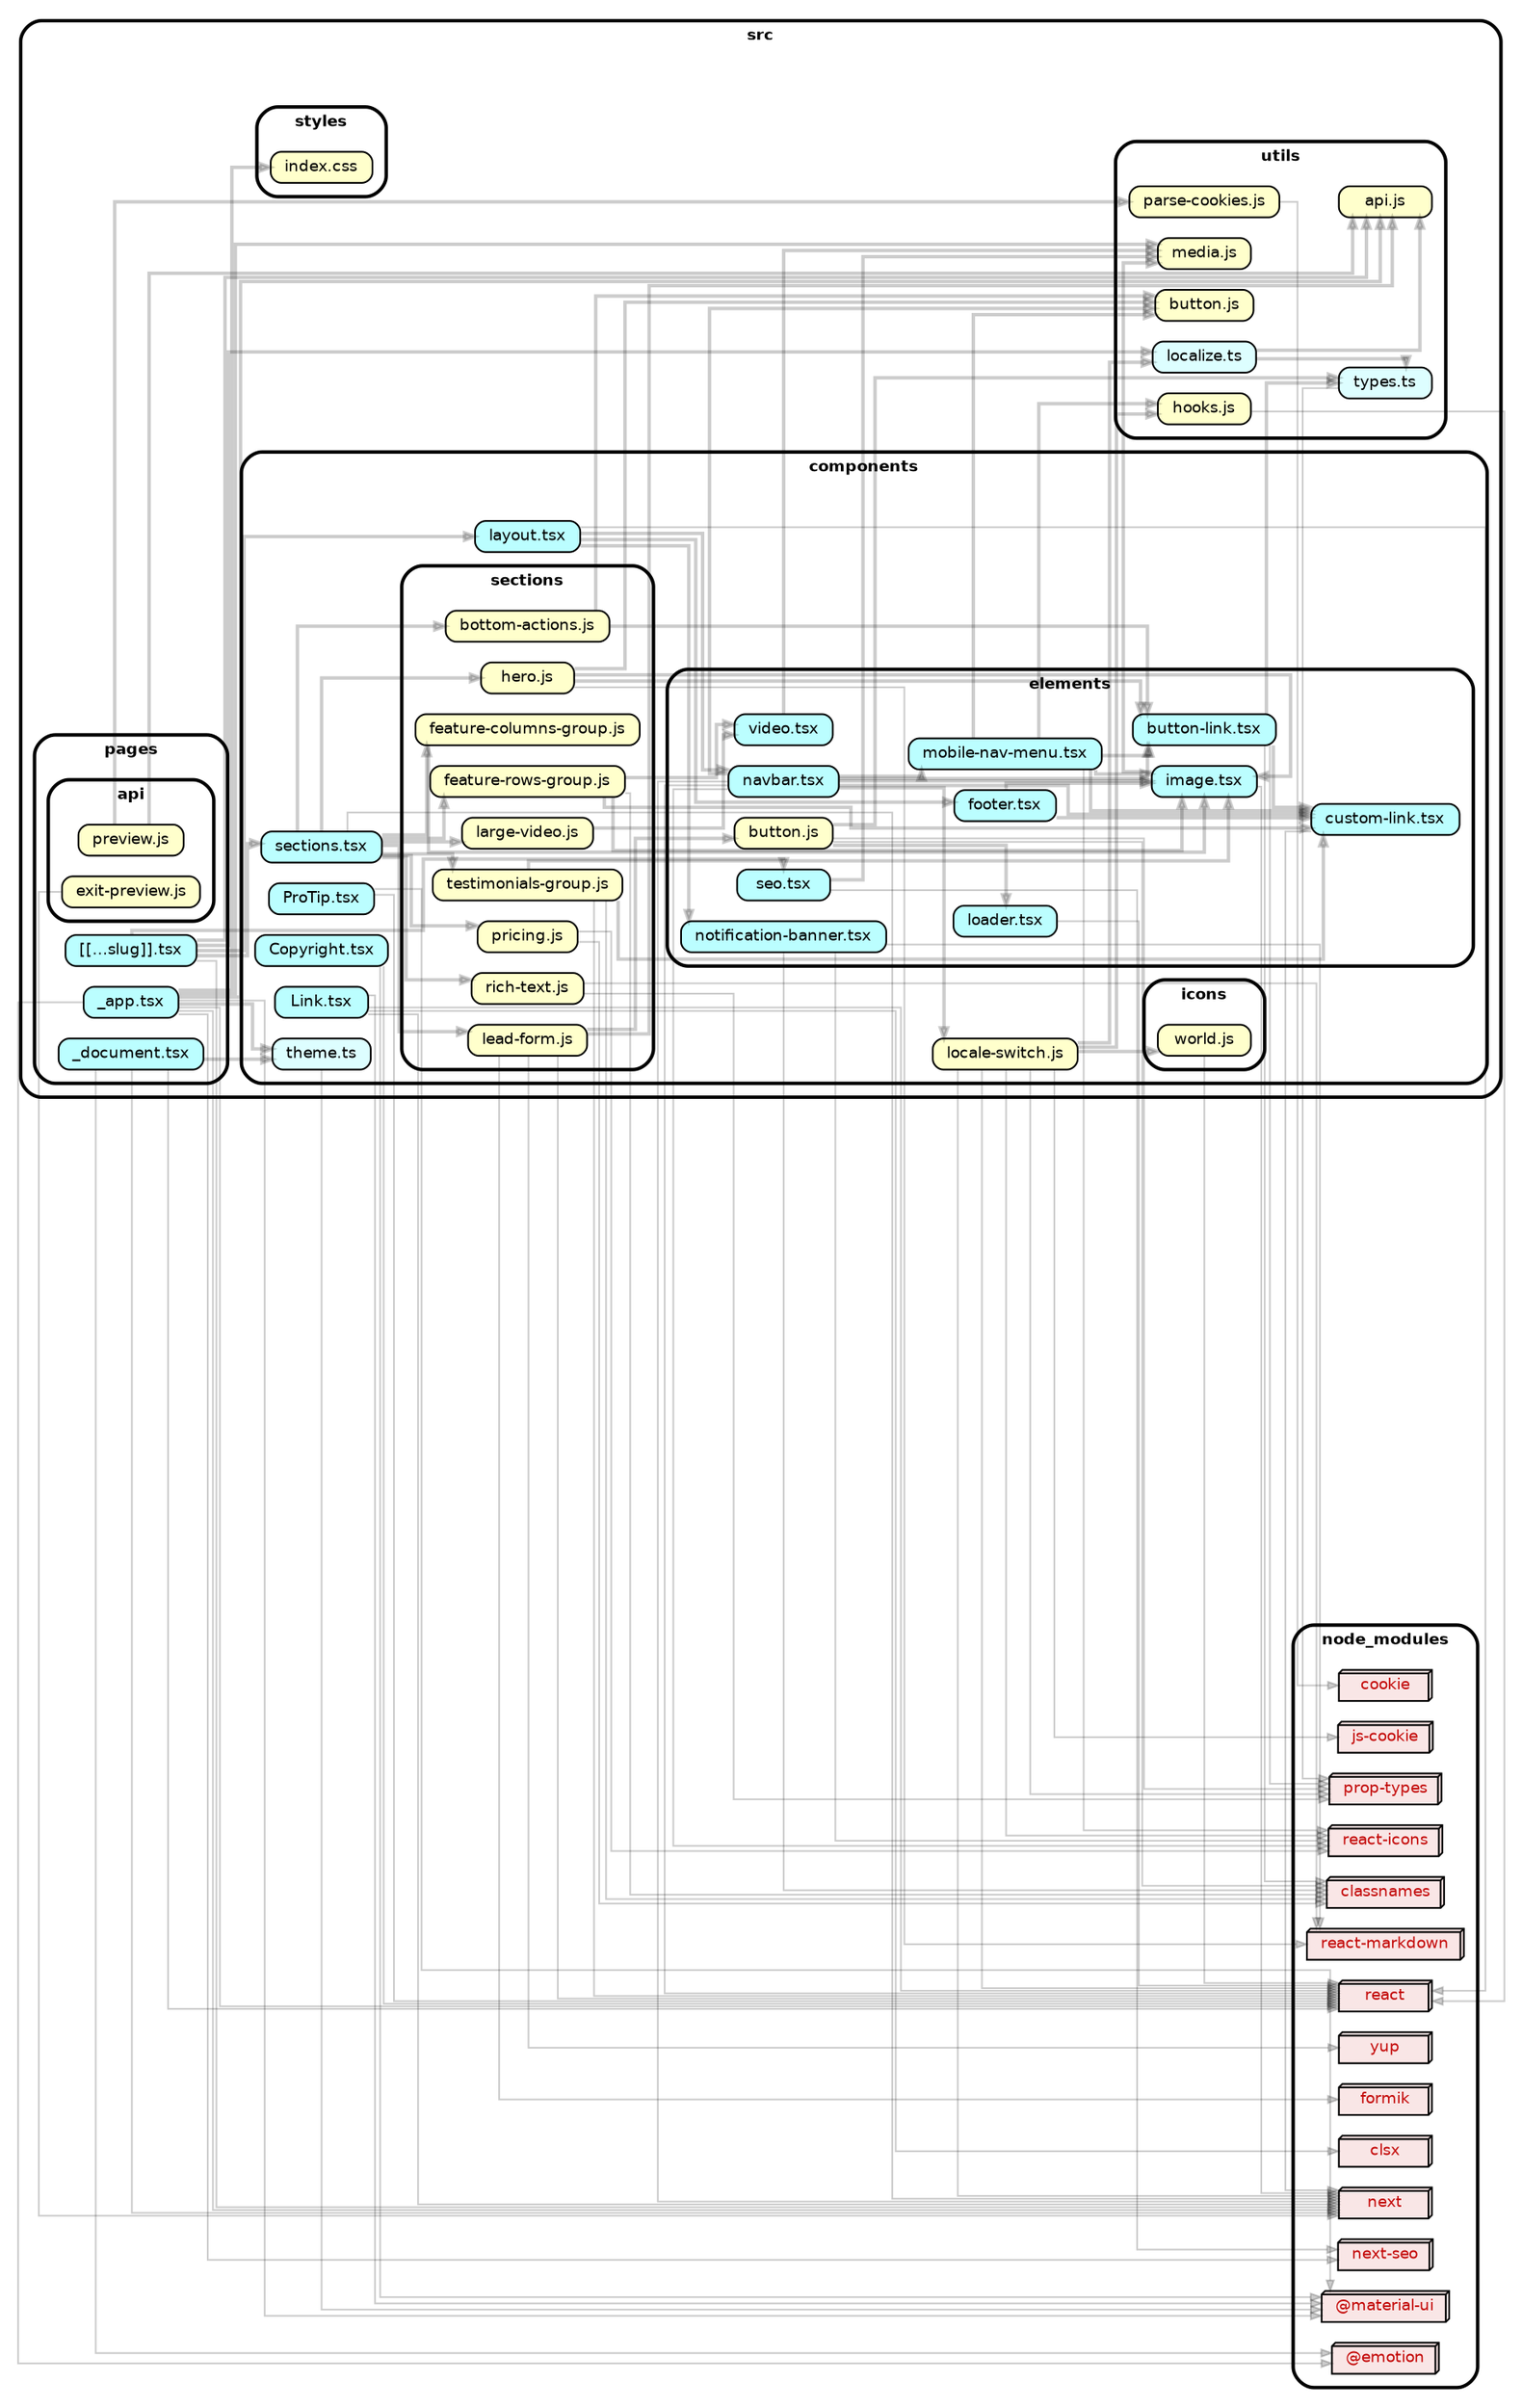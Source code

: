 strict digraph "dependency-cruiser output"{
    ordering="out" rankdir="LR" splines="ortho" overlap="false" nodesep="0.16" ranksep="0.18" fontname="Helvetica-bold" fontsize="9" style="rounded,bold,filled" fillcolor="#ffffff" compound="true"
    node [shape="box" style="rounded, filled" height="0.2" color="black" fillcolor="#ffffcc" fontcolor="black" fontname="Helvetica" fontsize="9"]
    edge [arrowhead="normal" arrowsize="0.6" penwidth="2.0" color="#00000033" fontname="Helvetica" fontsize="9"]

    subgraph "cluster_node_modules" {label="node_modules" "node_modules/@emotion" [label="@emotion" URL="vscode://file/${process.cwd()}/node_modules/@emotion" shape="box3d" fillcolor="#c40b0a1a" fontcolor="#c40b0a"] }
    subgraph "cluster_node_modules" {label="node_modules" "node_modules/@material-ui" [label="@material-ui" URL="vscode://file/${process.cwd()}/node_modules/@material-ui" shape="box3d" fillcolor="#c40b0a1a" fontcolor="#c40b0a"] }
    subgraph "cluster_node_modules" {label="node_modules" "node_modules/classnames" [label="classnames" URL="vscode://file/${process.cwd()}/node_modules/classnames" shape="box3d" fillcolor="#c40b0a1a" fontcolor="#c40b0a"] }
    subgraph "cluster_node_modules" {label="node_modules" "node_modules/clsx" [label="clsx" URL="vscode://file/${process.cwd()}/node_modules/clsx" shape="box3d" fillcolor="#c40b0a1a" fontcolor="#c40b0a"] }
    subgraph "cluster_node_modules" {label="node_modules" "node_modules/cookie" [label="cookie" URL="vscode://file/${process.cwd()}/node_modules/cookie" shape="box3d" fillcolor="#c40b0a1a" fontcolor="#c40b0a"] }
    subgraph "cluster_node_modules" {label="node_modules" "node_modules/formik" [label="formik" URL="vscode://file/${process.cwd()}/node_modules/formik" shape="box3d" fillcolor="#c40b0a1a" fontcolor="#c40b0a"] }
    subgraph "cluster_node_modules" {label="node_modules" "node_modules/js-cookie" [label="js-cookie" URL="vscode://file/${process.cwd()}/node_modules/js-cookie" shape="box3d" fillcolor="#c40b0a1a" fontcolor="#c40b0a"] }
    subgraph "cluster_node_modules" {label="node_modules" "node_modules/next" [label="next" URL="vscode://file/${process.cwd()}/node_modules/next" shape="box3d" fillcolor="#c40b0a1a" fontcolor="#c40b0a"] }
    subgraph "cluster_node_modules" {label="node_modules" "node_modules/next-seo" [label="next-seo" URL="vscode://file/${process.cwd()}/node_modules/next-seo" shape="box3d" fillcolor="#c40b0a1a" fontcolor="#c40b0a"] }
    subgraph "cluster_node_modules" {label="node_modules" "node_modules/prop-types" [label="prop-types" URL="vscode://file/${process.cwd()}/node_modules/prop-types" shape="box3d" fillcolor="#c40b0a1a" fontcolor="#c40b0a"] }
    subgraph "cluster_node_modules" {label="node_modules" "node_modules/react" [label="react" URL="vscode://file/${process.cwd()}/node_modules/react" shape="box3d" fillcolor="#c40b0a1a" fontcolor="#c40b0a"] }
    subgraph "cluster_node_modules" {label="node_modules" "node_modules/react-icons" [label="react-icons" URL="vscode://file/${process.cwd()}/node_modules/react-icons" shape="box3d" fillcolor="#c40b0a1a" fontcolor="#c40b0a"] }
    subgraph "cluster_node_modules" {label="node_modules" "node_modules/react-markdown" [label="react-markdown" URL="vscode://file/${process.cwd()}/node_modules/react-markdown" shape="box3d" fillcolor="#c40b0a1a" fontcolor="#c40b0a"] }
    subgraph "cluster_node_modules" {label="node_modules" "node_modules/yup" [label="yup" URL="vscode://file/${process.cwd()}/node_modules/yup" shape="box3d" fillcolor="#c40b0a1a" fontcolor="#c40b0a"] }
    subgraph "cluster_src" {label="src" subgraph "cluster_src/components" {label="components" "src/components/Copyright.tsx" [label="Copyright.tsx" URL="vscode://file/${process.cwd()}/src/components/Copyright.tsx" fillcolor="#bbfeff"] } }
    "src/components/Copyright.tsx" -> "node_modules/@material-ui" [penwidth="1.0"]
    "src/components/Copyright.tsx" -> "node_modules/react" [penwidth="1.0"]
    subgraph "cluster_src" {label="src" subgraph "cluster_src/components" {label="components" "src/components/Link.tsx" [label="Link.tsx" URL="vscode://file/${process.cwd()}/src/components/Link.tsx" fillcolor="#bbfeff"] } }
    "src/components/Link.tsx" -> "node_modules/@material-ui" [penwidth="1.0"]
    "src/components/Link.tsx" -> "node_modules/clsx" [penwidth="1.0"]
    "src/components/Link.tsx" -> "node_modules/next" [penwidth="1.0"]
    "src/components/Link.tsx" -> "node_modules/react" [penwidth="1.0"]
    subgraph "cluster_src" {label="src" subgraph "cluster_src/components" {label="components" "src/components/ProTip.tsx" [label="ProTip.tsx" URL="vscode://file/${process.cwd()}/src/components/ProTip.tsx" fillcolor="#bbfeff"] } }
    "src/components/ProTip.tsx" -> "node_modules/@material-ui" [penwidth="1.0"]
    "src/components/ProTip.tsx" -> "node_modules/react" [penwidth="1.0"]
    subgraph "cluster_src" {label="src" subgraph "cluster_src/components" {label="components" subgraph "cluster_src/components/elements" {label="elements" "src/components/elements/button-link.tsx" [label="button-link.tsx" URL="vscode://file/${process.cwd()}/src/components/elements/button-link.tsx" fillcolor="#bbfeff"] } } }
    "src/components/elements/button-link.tsx" -> "src/components/elements/custom-link.tsx"
    "src/components/elements/button-link.tsx" -> "node_modules/classnames" [penwidth="1.0"]
    "src/components/elements/button-link.tsx" -> "node_modules/prop-types" [penwidth="1.0"]
    "src/components/elements/button-link.tsx" -> "src/utils/types.ts"
    subgraph "cluster_src" {label="src" subgraph "cluster_src/components" {label="components" subgraph "cluster_src/components/elements" {label="elements" "src/components/elements/button.js" [label="button.js" URL="vscode://file/${process.cwd()}/src/components/elements/button.js" ] } } }
    "src/components/elements/button.js" -> "src/components/elements/loader.tsx"
    "src/components/elements/button.js" -> "node_modules/classnames" [penwidth="1.0"]
    "src/components/elements/button.js" -> "node_modules/prop-types" [penwidth="1.0"]
    "src/components/elements/button.js" -> "src/utils/types.ts"
    subgraph "cluster_src" {label="src" subgraph "cluster_src/components" {label="components" subgraph "cluster_src/components/elements" {label="elements" "src/components/elements/custom-link.tsx" [label="custom-link.tsx" URL="vscode://file/${process.cwd()}/src/components/elements/custom-link.tsx" fillcolor="#bbfeff"] } } }
    "src/components/elements/custom-link.tsx" -> "node_modules/next" [penwidth="1.0"]
    subgraph "cluster_src" {label="src" subgraph "cluster_src/components" {label="components" subgraph "cluster_src/components/elements" {label="elements" "src/components/elements/footer.tsx" [label="footer.tsx" URL="vscode://file/${process.cwd()}/src/components/elements/footer.tsx" fillcolor="#bbfeff"] } } }
    "src/components/elements/footer.tsx" -> "src/components/elements/custom-link.tsx"
    "src/components/elements/footer.tsx" -> "src/components/elements/image.tsx"
    subgraph "cluster_src" {label="src" subgraph "cluster_src/components" {label="components" subgraph "cluster_src/components/elements" {label="elements" "src/components/elements/image.tsx" [label="image.tsx" URL="vscode://file/${process.cwd()}/src/components/elements/image.tsx" fillcolor="#bbfeff"] } } }
    "src/components/elements/image.tsx" -> "node_modules/next" [penwidth="1.0"]
    "src/components/elements/image.tsx" -> "src/utils/media.js"
    subgraph "cluster_src" {label="src" subgraph "cluster_src/components" {label="components" subgraph "cluster_src/components/elements" {label="elements" "src/components/elements/loader.tsx" [label="loader.tsx" URL="vscode://file/${process.cwd()}/src/components/elements/loader.tsx" fillcolor="#bbfeff"] } } }
    "src/components/elements/loader.tsx" -> "node_modules/react" [penwidth="1.0"]
    subgraph "cluster_src" {label="src" subgraph "cluster_src/components" {label="components" subgraph "cluster_src/components/elements" {label="elements" "src/components/elements/mobile-nav-menu.tsx" [label="mobile-nav-menu.tsx" URL="vscode://file/${process.cwd()}/src/components/elements/mobile-nav-menu.tsx" fillcolor="#bbfeff"] } } }
    "src/components/elements/mobile-nav-menu.tsx" -> "src/components/elements/button-link.tsx"
    "src/components/elements/mobile-nav-menu.tsx" -> "src/components/elements/custom-link.tsx"
    "src/components/elements/mobile-nav-menu.tsx" -> "src/components/elements/image.tsx"
    "src/components/elements/mobile-nav-menu.tsx" -> "node_modules/react-icons" [penwidth="1.0"]
    "src/components/elements/mobile-nav-menu.tsx" -> "src/utils/button.js"
    "src/components/elements/mobile-nav-menu.tsx" -> "src/utils/hooks.js"
    subgraph "cluster_src" {label="src" subgraph "cluster_src/components" {label="components" subgraph "cluster_src/components/elements" {label="elements" "src/components/elements/navbar.tsx" [label="navbar.tsx" URL="vscode://file/${process.cwd()}/src/components/elements/navbar.tsx" fillcolor="#bbfeff"] } } }
    "src/components/elements/navbar.tsx" -> "src/components/locale-switch.js"
    "src/components/elements/navbar.tsx" -> "src/components/elements/button-link.tsx"
    "src/components/elements/navbar.tsx" -> "src/components/elements/custom-link.tsx"
    "src/components/elements/navbar.tsx" -> "src/components/elements/image.tsx"
    "src/components/elements/navbar.tsx" -> "src/components/elements/mobile-nav-menu.tsx"
    "src/components/elements/navbar.tsx" -> "node_modules/next" [penwidth="1.0"]
    "src/components/elements/navbar.tsx" -> "node_modules/react" [penwidth="1.0"]
    "src/components/elements/navbar.tsx" -> "node_modules/react-icons" [penwidth="1.0"]
    "src/components/elements/navbar.tsx" -> "src/utils/button.js"
    subgraph "cluster_src" {label="src" subgraph "cluster_src/components" {label="components" subgraph "cluster_src/components/elements" {label="elements" "src/components/elements/notification-banner.tsx" [label="notification-banner.tsx" URL="vscode://file/${process.cwd()}/src/components/elements/notification-banner.tsx" fillcolor="#bbfeff"] } } }
    "src/components/elements/notification-banner.tsx" -> "node_modules/classnames" [penwidth="1.0"]
    "src/components/elements/notification-banner.tsx" -> "node_modules/react-icons" [penwidth="1.0"]
    "src/components/elements/notification-banner.tsx" -> "node_modules/react-markdown" [penwidth="1.0"]
    subgraph "cluster_src" {label="src" subgraph "cluster_src/components" {label="components" subgraph "cluster_src/components/elements" {label="elements" "src/components/elements/seo.tsx" [label="seo.tsx" URL="vscode://file/${process.cwd()}/src/components/elements/seo.tsx" fillcolor="#bbfeff"] } } }
    "src/components/elements/seo.tsx" -> "node_modules/next-seo" [penwidth="1.0"]
    "src/components/elements/seo.tsx" -> "src/utils/media.js"
    subgraph "cluster_src" {label="src" subgraph "cluster_src/components" {label="components" subgraph "cluster_src/components/elements" {label="elements" "src/components/elements/video.tsx" [label="video.tsx" URL="vscode://file/${process.cwd()}/src/components/elements/video.tsx" fillcolor="#bbfeff"] } } }
    "src/components/elements/video.tsx" -> "src/utils/media.js"
    subgraph "cluster_src" {label="src" subgraph "cluster_src/components" {label="components" subgraph "cluster_src/components/icons" {label="icons" "src/components/icons/world.js" [label="world.js" URL="vscode://file/${process.cwd()}/src/components/icons/world.js" ] } } }
    "src/components/icons/world.js" -> "node_modules/react" [penwidth="1.0"]
    subgraph "cluster_src" {label="src" subgraph "cluster_src/components" {label="components" "src/components/layout.tsx" [label="layout.tsx" URL="vscode://file/${process.cwd()}/src/components/layout.tsx" fillcolor="#bbfeff"] } }
    "src/components/layout.tsx" -> "src/components/elements/footer.tsx"
    "src/components/layout.tsx" -> "src/components/elements/navbar.tsx"
    "src/components/layout.tsx" -> "src/components/elements/notification-banner.tsx"
    "src/components/layout.tsx" -> "node_modules/react" [penwidth="1.0"]
    subgraph "cluster_src" {label="src" subgraph "cluster_src/components" {label="components" "src/components/locale-switch.js" [label="locale-switch.js" URL="vscode://file/${process.cwd()}/src/components/locale-switch.js" ] } }
    "src/components/locale-switch.js" -> "src/components/icons/world.js"
    "src/components/locale-switch.js" -> "src/utils/hooks.js"
    "src/components/locale-switch.js" -> "src/utils/localize.ts"
    "src/components/locale-switch.js" -> "node_modules/js-cookie" [penwidth="1.0"]
    "src/components/locale-switch.js" -> "node_modules/next" [penwidth="1.0"]
    "src/components/locale-switch.js" -> "node_modules/prop-types" [penwidth="1.0"]
    "src/components/locale-switch.js" -> "node_modules/react" [penwidth="1.0"]
    "src/components/locale-switch.js" -> "node_modules/react-icons" [penwidth="1.0"]
    subgraph "cluster_src" {label="src" subgraph "cluster_src/components" {label="components" "src/components/sections.tsx" [label="sections.tsx" URL="vscode://file/${process.cwd()}/src/components/sections.tsx" fillcolor="#bbfeff"] } }
    "src/components/sections.tsx" -> "src/components/sections/lead-form.js"
    "src/components/sections.tsx" -> "src/components/sections/pricing.js"
    "src/components/sections.tsx" -> "src/components/sections/rich-text.js"
    "src/components/sections.tsx" -> "src/components/sections/bottom-actions.js"
    "src/components/sections.tsx" -> "src/components/sections/feature-columns-group.js"
    "src/components/sections.tsx" -> "src/components/sections/feature-rows-group.js"
    "src/components/sections.tsx" -> "src/components/sections/hero.js"
    "src/components/sections.tsx" -> "src/components/sections/large-video.js"
    "src/components/sections.tsx" -> "src/components/sections/testimonials-group.js"
    "src/components/sections.tsx" -> "node_modules/next" [penwidth="1.0"]
    subgraph "cluster_src" {label="src" subgraph "cluster_src/components" {label="components" subgraph "cluster_src/components/sections" {label="sections" "src/components/sections/bottom-actions.js" [label="bottom-actions.js" URL="vscode://file/${process.cwd()}/src/components/sections/bottom-actions.js" ] } } }
    "src/components/sections/bottom-actions.js" -> "src/components/elements/button-link.tsx"
    "src/components/sections/bottom-actions.js" -> "src/utils/button.js"
    subgraph "cluster_src" {label="src" subgraph "cluster_src/components" {label="components" subgraph "cluster_src/components/sections" {label="sections" "src/components/sections/feature-columns-group.js" [label="feature-columns-group.js" URL="vscode://file/${process.cwd()}/src/components/sections/feature-columns-group.js" ] } } }
    "src/components/sections/feature-columns-group.js" -> "src/components/elements/image.tsx"
    subgraph "cluster_src" {label="src" subgraph "cluster_src/components" {label="components" subgraph "cluster_src/components/sections" {label="sections" "src/components/sections/feature-rows-group.js" [label="feature-rows-group.js" URL="vscode://file/${process.cwd()}/src/components/sections/feature-rows-group.js" ] } } }
    "src/components/sections/feature-rows-group.js" -> "src/components/elements/custom-link.tsx"
    "src/components/sections/feature-rows-group.js" -> "src/components/elements/image.tsx"
    "src/components/sections/feature-rows-group.js" -> "src/components/elements/video.tsx"
    "src/components/sections/feature-rows-group.js" -> "node_modules/classnames" [penwidth="1.0"]
    subgraph "cluster_src" {label="src" subgraph "cluster_src/components" {label="components" subgraph "cluster_src/components/sections" {label="sections" "src/components/sections/hero.js" [label="hero.js" URL="vscode://file/${process.cwd()}/src/components/sections/hero.js" ] } } }
    "src/components/sections/hero.js" -> "src/components/elements/button-link.tsx"
    "src/components/sections/hero.js" -> "src/components/elements/image.tsx"
    "src/components/sections/hero.js" -> "node_modules/react-markdown" [penwidth="1.0"]
    "src/components/sections/hero.js" -> "src/utils/button.js"
    subgraph "cluster_src" {label="src" subgraph "cluster_src/components" {label="components" subgraph "cluster_src/components/sections" {label="sections" "src/components/sections/large-video.js" [label="large-video.js" URL="vscode://file/${process.cwd()}/src/components/sections/large-video.js" ] } } }
    "src/components/sections/large-video.js" -> "src/components/elements/video.tsx"
    subgraph "cluster_src" {label="src" subgraph "cluster_src/components" {label="components" subgraph "cluster_src/components/sections" {label="sections" "src/components/sections/lead-form.js" [label="lead-form.js" URL="vscode://file/${process.cwd()}/src/components/sections/lead-form.js" ] } } }
    "src/components/sections/lead-form.js" -> "src/components/elements/button.js"
    "src/components/sections/lead-form.js" -> "node_modules/formik" [penwidth="1.0"]
    "src/components/sections/lead-form.js" -> "node_modules/react" [penwidth="1.0"]
    "src/components/sections/lead-form.js" -> "src/utils/api.js"
    "src/components/sections/lead-form.js" -> "node_modules/yup" [penwidth="1.0"]
    subgraph "cluster_src" {label="src" subgraph "cluster_src/components" {label="components" subgraph "cluster_src/components/sections" {label="sections" "src/components/sections/pricing.js" [label="pricing.js" URL="vscode://file/${process.cwd()}/src/components/sections/pricing.js" ] } } }
    "src/components/sections/pricing.js" -> "node_modules/classnames" [penwidth="1.0"]
    "src/components/sections/pricing.js" -> "node_modules/react-icons" [penwidth="1.0"]
    subgraph "cluster_src" {label="src" subgraph "cluster_src/components" {label="components" subgraph "cluster_src/components/sections" {label="sections" "src/components/sections/rich-text.js" [label="rich-text.js" URL="vscode://file/${process.cwd()}/src/components/sections/rich-text.js" ] } } }
    "src/components/sections/rich-text.js" -> "node_modules/prop-types" [penwidth="1.0"]
    "src/components/sections/rich-text.js" -> "node_modules/react-markdown" [penwidth="1.0"]
    subgraph "cluster_src" {label="src" subgraph "cluster_src/components" {label="components" subgraph "cluster_src/components/sections" {label="sections" "src/components/sections/testimonials-group.js" [label="testimonials-group.js" URL="vscode://file/${process.cwd()}/src/components/sections/testimonials-group.js" ] } } }
    "src/components/sections/testimonials-group.js" -> "src/components/elements/custom-link.tsx"
    "src/components/sections/testimonials-group.js" -> "src/components/elements/image.tsx"
    "src/components/sections/testimonials-group.js" -> "node_modules/classnames" [penwidth="1.0"]
    "src/components/sections/testimonials-group.js" -> "node_modules/react" [penwidth="1.0"]
    subgraph "cluster_src" {label="src" subgraph "cluster_src/components" {label="components" "src/components/theme.ts" [label="theme.ts" URL="vscode://file/${process.cwd()}/src/components/theme.ts" fillcolor="#ddfeff"] } }
    "src/components/theme.ts" -> "node_modules/@material-ui" [penwidth="1.0"]
    subgraph "cluster_src" {label="src" subgraph "cluster_src/pages" {label="pages" "src/pages/[[...slug]].tsx" [label="[[...slug]].tsx" URL="vscode://file/${process.cwd()}/src/pages/[[...slug]].tsx" fillcolor="#bbfeff"] } }
    "src/pages/[[...slug]].tsx" -> "src/components/elements/seo.tsx"
    "src/pages/[[...slug]].tsx" -> "src/components/layout.tsx"
    "src/pages/[[...slug]].tsx" -> "src/components/sections.tsx"
    "src/pages/[[...slug]].tsx" -> "node_modules/next" [penwidth="1.0"]
    "src/pages/[[...slug]].tsx" -> "src/utils/api.js"
    "src/pages/[[...slug]].tsx" -> "src/utils/localize.ts"
    subgraph "cluster_src" {label="src" subgraph "cluster_src/pages" {label="pages" "src/pages/_app.tsx" [label="_app.tsx" URL="vscode://file/${process.cwd()}/src/pages/_app.tsx" fillcolor="#bbfeff"] } }
    "src/pages/_app.tsx" -> "src/components/theme.ts"
    "src/pages/_app.tsx" -> "node_modules/@emotion" [penwidth="1.0"]
    "src/pages/_app.tsx" -> "node_modules/@material-ui" [penwidth="1.0"]
    "src/pages/_app.tsx" -> "src/styles/index.css"
    "src/pages/_app.tsx" -> "src/utils/api.js"
    "src/pages/_app.tsx" -> "node_modules/next-seo" [penwidth="1.0"]
    "src/pages/_app.tsx" -> "node_modules/next" [penwidth="1.0"]
    "src/pages/_app.tsx" -> "node_modules/react" [penwidth="1.0"]
    "src/pages/_app.tsx" -> "src/utils/media.js"
    subgraph "cluster_src" {label="src" subgraph "cluster_src/pages" {label="pages" "src/pages/_document.tsx" [label="_document.tsx" URL="vscode://file/${process.cwd()}/src/pages/_document.tsx" fillcolor="#bbfeff"] } }
    "src/pages/_document.tsx" -> "src/components/theme.ts"
    "src/pages/_document.tsx" -> "node_modules/@emotion" [penwidth="1.0"]
    "src/pages/_document.tsx" -> "node_modules/next" [penwidth="1.0"]
    "src/pages/_document.tsx" -> "node_modules/react" [penwidth="1.0"]
    subgraph "cluster_src" {label="src" subgraph "cluster_src/pages" {label="pages" subgraph "cluster_src/pages/api" {label="api" "src/pages/api/exit-preview.js" [label="exit-preview.js" URL="vscode://file/${process.cwd()}/src/pages/api/exit-preview.js" ] } } }
    "src/pages/api/exit-preview.js" -> "node_modules/next" [penwidth="1.0"]
    subgraph "cluster_src" {label="src" subgraph "cluster_src/pages" {label="pages" subgraph "cluster_src/pages/api" {label="api" "src/pages/api/preview.js" [label="preview.js" URL="vscode://file/${process.cwd()}/src/pages/api/preview.js" ] } } }
    "src/pages/api/preview.js" -> "src/utils/api.js"
    "src/pages/api/preview.js" -> "src/utils/parse-cookies.js"
    subgraph "cluster_src" {label="src" subgraph "cluster_src/styles" {label="styles" "src/styles/index.css" [label="index.css" URL="vscode://file/${process.cwd()}/src/styles/index.css" ] } }
    subgraph "cluster_src" {label="src" subgraph "cluster_src/utils" {label="utils" "src/utils/api.js" [label="api.js" URL="vscode://file/${process.cwd()}/src/utils/api.js" ] } }
    subgraph "cluster_src" {label="src" subgraph "cluster_src/utils" {label="utils" "src/utils/button.js" [label="button.js" URL="vscode://file/${process.cwd()}/src/utils/button.js" ] } }
    subgraph "cluster_src" {label="src" subgraph "cluster_src/utils" {label="utils" "src/utils/hooks.js" [label="hooks.js" URL="vscode://file/${process.cwd()}/src/utils/hooks.js" ] } }
    "src/utils/hooks.js" -> "node_modules/react" [penwidth="1.0"]
    subgraph "cluster_src" {label="src" subgraph "cluster_src/utils" {label="utils" "src/utils/localize.ts" [label="localize.ts" URL="vscode://file/${process.cwd()}/src/utils/localize.ts" fillcolor="#ddfeff"] } }
    "src/utils/localize.ts" -> "src/utils/api.js"
    "src/utils/localize.ts" -> "src/utils/types.ts"
    subgraph "cluster_src" {label="src" subgraph "cluster_src/utils" {label="utils" "src/utils/media.js" [label="media.js" URL="vscode://file/${process.cwd()}/src/utils/media.js" ] } }
    subgraph "cluster_src" {label="src" subgraph "cluster_src/utils" {label="utils" "src/utils/parse-cookies.js" [label="parse-cookies.js" URL="vscode://file/${process.cwd()}/src/utils/parse-cookies.js" ] } }
    "src/utils/parse-cookies.js" -> "node_modules/cookie" [penwidth="1.0"]
    subgraph "cluster_src" {label="src" subgraph "cluster_src/utils" {label="utils" "src/utils/types.ts" [label="types.ts" URL="vscode://file/${process.cwd()}/src/utils/types.ts" fillcolor="#ddfeff"] } }
    "src/utils/types.ts" -> "node_modules/prop-types" [penwidth="1.0"]
}
